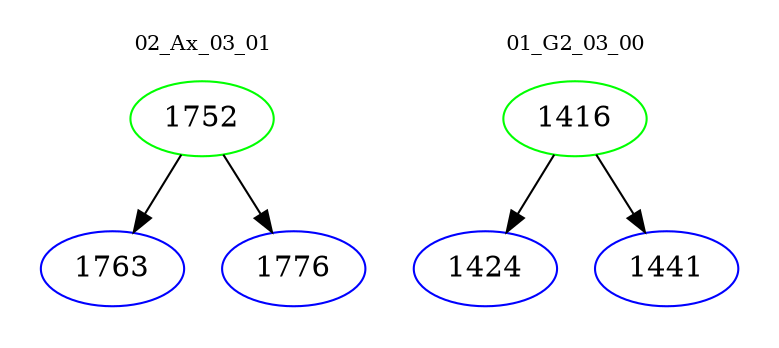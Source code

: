 digraph{
subgraph cluster_0 {
color = white
label = "02_Ax_03_01";
fontsize=10;
T0_1752 [label="1752", color="green"]
T0_1752 -> T0_1763 [color="black"]
T0_1763 [label="1763", color="blue"]
T0_1752 -> T0_1776 [color="black"]
T0_1776 [label="1776", color="blue"]
}
subgraph cluster_1 {
color = white
label = "01_G2_03_00";
fontsize=10;
T1_1416 [label="1416", color="green"]
T1_1416 -> T1_1424 [color="black"]
T1_1424 [label="1424", color="blue"]
T1_1416 -> T1_1441 [color="black"]
T1_1441 [label="1441", color="blue"]
}
}
